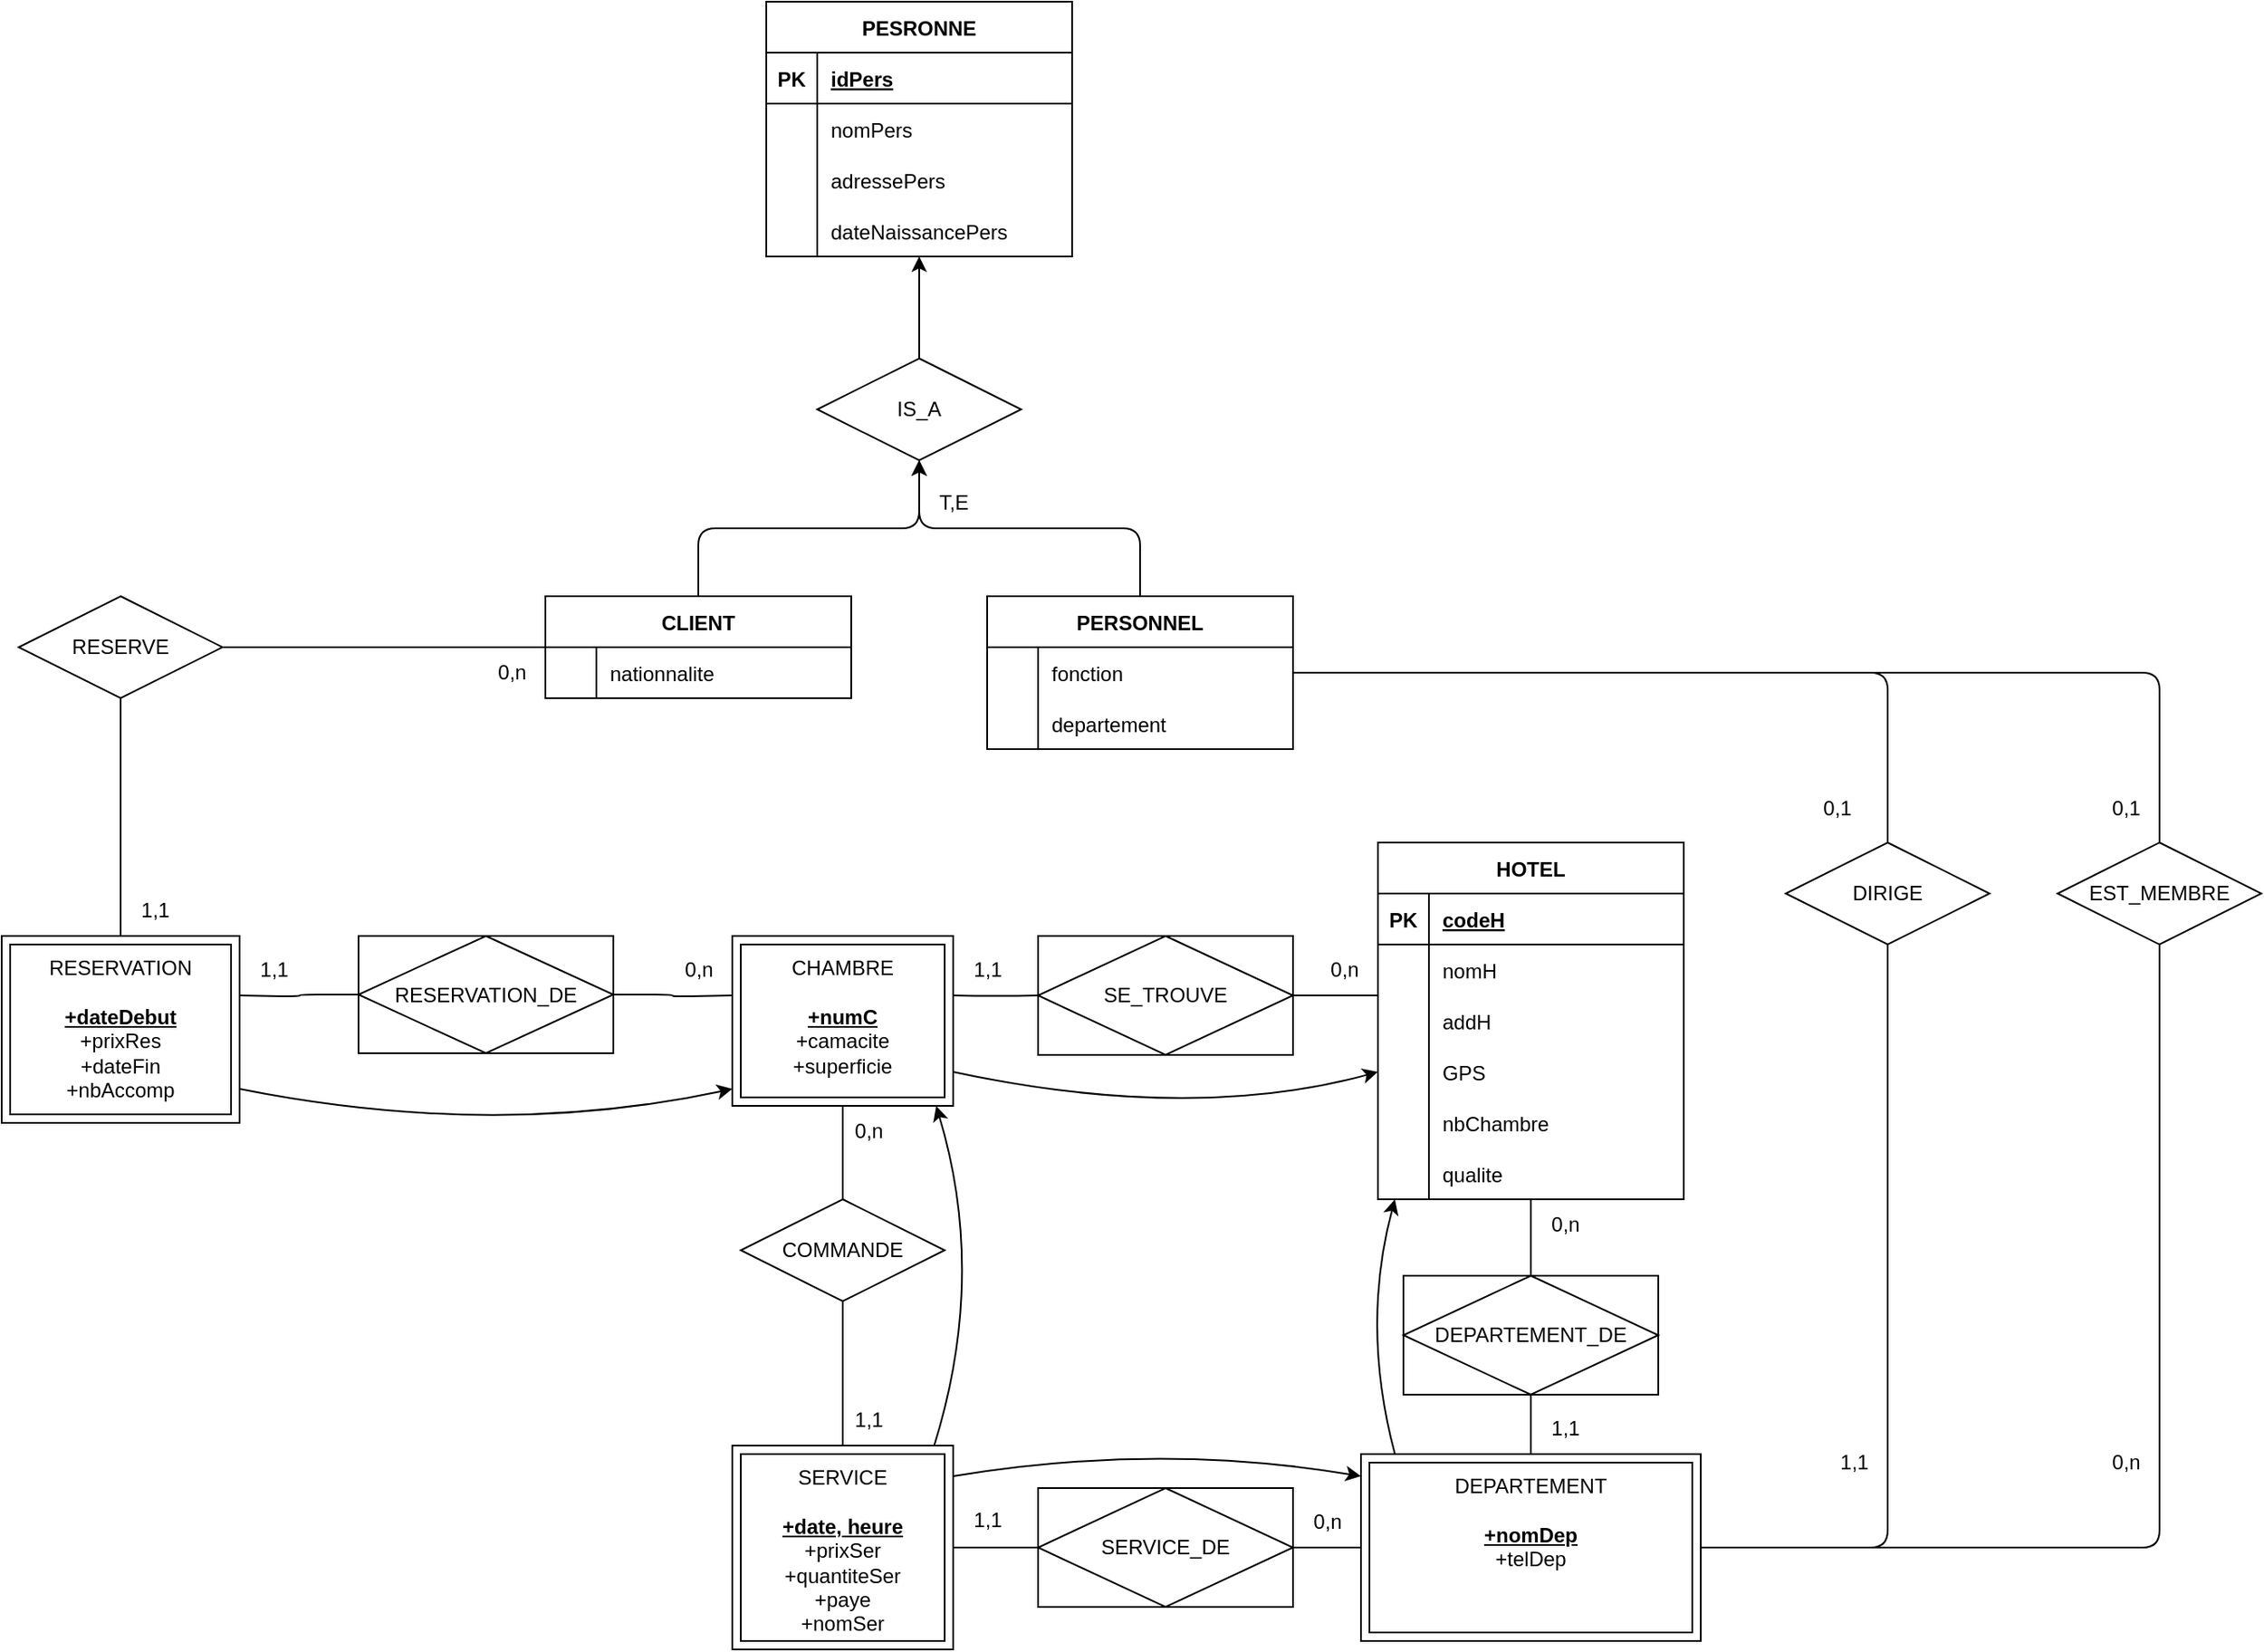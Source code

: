<mxfile><diagram id="QWNcq-WvawGQkXCSm3Km" name="Page-1"><mxGraphModel dx="1473" dy="704" grid="1" gridSize="10" guides="1" tooltips="1" connect="1" arrows="1" fold="1" page="1" pageScale="1" pageWidth="850" pageHeight="1100" math="0" shadow="0"><root><mxCell id="0"/><mxCell id="1" parent="0"/><mxCell id="20" value="PESRONNE" style="shape=table;startSize=30;container=1;collapsible=1;childLayout=tableLayout;fixedRows=1;rowLines=0;fontStyle=1;align=center;resizeLast=1;" vertex="1" parent="1"><mxGeometry x="30" y="130" width="180" height="150" as="geometry"/></mxCell><mxCell id="21" value="" style="shape=tableRow;horizontal=0;startSize=0;swimlaneHead=0;swimlaneBody=0;fillColor=none;collapsible=0;dropTarget=0;points=[[0,0.5],[1,0.5]];portConstraint=eastwest;top=0;left=0;right=0;bottom=1;" vertex="1" parent="20"><mxGeometry y="30" width="180" height="30" as="geometry"/></mxCell><mxCell id="22" value="PK" style="shape=partialRectangle;connectable=0;fillColor=none;top=0;left=0;bottom=0;right=0;fontStyle=1;overflow=hidden;" vertex="1" parent="21"><mxGeometry width="30" height="30" as="geometry"><mxRectangle width="30" height="30" as="alternateBounds"/></mxGeometry></mxCell><mxCell id="23" value="idPers" style="shape=partialRectangle;connectable=0;fillColor=none;top=0;left=0;bottom=0;right=0;align=left;spacingLeft=6;fontStyle=5;overflow=hidden;" vertex="1" parent="21"><mxGeometry x="30" width="150" height="30" as="geometry"><mxRectangle width="150" height="30" as="alternateBounds"/></mxGeometry></mxCell><mxCell id="24" value="" style="shape=tableRow;horizontal=0;startSize=0;swimlaneHead=0;swimlaneBody=0;fillColor=none;collapsible=0;dropTarget=0;points=[[0,0.5],[1,0.5]];portConstraint=eastwest;top=0;left=0;right=0;bottom=0;" vertex="1" parent="20"><mxGeometry y="60" width="180" height="30" as="geometry"/></mxCell><mxCell id="25" value="" style="shape=partialRectangle;connectable=0;fillColor=none;top=0;left=0;bottom=0;right=0;editable=1;overflow=hidden;" vertex="1" parent="24"><mxGeometry width="30" height="30" as="geometry"><mxRectangle width="30" height="30" as="alternateBounds"/></mxGeometry></mxCell><mxCell id="26" value="nomPers" style="shape=partialRectangle;connectable=0;fillColor=none;top=0;left=0;bottom=0;right=0;align=left;spacingLeft=6;overflow=hidden;" vertex="1" parent="24"><mxGeometry x="30" width="150" height="30" as="geometry"><mxRectangle width="150" height="30" as="alternateBounds"/></mxGeometry></mxCell><mxCell id="27" value="" style="shape=tableRow;horizontal=0;startSize=0;swimlaneHead=0;swimlaneBody=0;fillColor=none;collapsible=0;dropTarget=0;points=[[0,0.5],[1,0.5]];portConstraint=eastwest;top=0;left=0;right=0;bottom=0;" vertex="1" parent="20"><mxGeometry y="90" width="180" height="30" as="geometry"/></mxCell><mxCell id="28" value="" style="shape=partialRectangle;connectable=0;fillColor=none;top=0;left=0;bottom=0;right=0;editable=1;overflow=hidden;" vertex="1" parent="27"><mxGeometry width="30" height="30" as="geometry"><mxRectangle width="30" height="30" as="alternateBounds"/></mxGeometry></mxCell><mxCell id="29" value="adressePers" style="shape=partialRectangle;connectable=0;fillColor=none;top=0;left=0;bottom=0;right=0;align=left;spacingLeft=6;overflow=hidden;" vertex="1" parent="27"><mxGeometry x="30" width="150" height="30" as="geometry"><mxRectangle width="150" height="30" as="alternateBounds"/></mxGeometry></mxCell><mxCell id="30" value="" style="shape=tableRow;horizontal=0;startSize=0;swimlaneHead=0;swimlaneBody=0;fillColor=none;collapsible=0;dropTarget=0;points=[[0,0.5],[1,0.5]];portConstraint=eastwest;top=0;left=0;right=0;bottom=0;" vertex="1" parent="20"><mxGeometry y="120" width="180" height="30" as="geometry"/></mxCell><mxCell id="31" value="" style="shape=partialRectangle;connectable=0;fillColor=none;top=0;left=0;bottom=0;right=0;editable=1;overflow=hidden;" vertex="1" parent="30"><mxGeometry width="30" height="30" as="geometry"><mxRectangle width="30" height="30" as="alternateBounds"/></mxGeometry></mxCell><mxCell id="32" value="dateNaissancePers" style="shape=partialRectangle;connectable=0;fillColor=none;top=0;left=0;bottom=0;right=0;align=left;spacingLeft=6;overflow=hidden;" vertex="1" parent="30"><mxGeometry x="30" width="150" height="30" as="geometry"><mxRectangle width="150" height="30" as="alternateBounds"/></mxGeometry></mxCell><mxCell id="34" style="edgeStyle=orthogonalEdgeStyle;html=1;" edge="1" parent="1" source="33" target="20"><mxGeometry relative="1" as="geometry"/></mxCell><mxCell id="33" value="IS_A" style="shape=rhombus;perimeter=rhombusPerimeter;whiteSpace=wrap;html=1;align=center;" vertex="1" parent="1"><mxGeometry x="60" y="340" width="120" height="60" as="geometry"/></mxCell><mxCell id="77" style="edgeStyle=orthogonalEdgeStyle;html=1;" edge="1" parent="1" source="35" target="33"><mxGeometry relative="1" as="geometry"/></mxCell><mxCell id="121" style="edgeStyle=orthogonalEdgeStyle;html=1;endArrow=none;endFill=0;" edge="1" parent="1" source="35" target="120"><mxGeometry relative="1" as="geometry"/></mxCell><mxCell id="35" value="CLIENT" style="shape=table;startSize=30;container=1;collapsible=1;childLayout=tableLayout;fixedRows=1;rowLines=0;fontStyle=1;align=center;resizeLast=1;" vertex="1" parent="1"><mxGeometry x="-100" y="480" width="180" height="60" as="geometry"/></mxCell><mxCell id="45" value="" style="shape=tableRow;horizontal=0;startSize=0;swimlaneHead=0;swimlaneBody=0;fillColor=none;collapsible=0;dropTarget=0;points=[[0,0.5],[1,0.5]];portConstraint=eastwest;top=0;left=0;right=0;bottom=0;" vertex="1" parent="35"><mxGeometry y="30" width="180" height="30" as="geometry"/></mxCell><mxCell id="46" value="" style="shape=partialRectangle;connectable=0;fillColor=none;top=0;left=0;bottom=0;right=0;editable=1;overflow=hidden;" vertex="1" parent="45"><mxGeometry width="30" height="30" as="geometry"><mxRectangle width="30" height="30" as="alternateBounds"/></mxGeometry></mxCell><mxCell id="47" value="nationnalite" style="shape=partialRectangle;connectable=0;fillColor=none;top=0;left=0;bottom=0;right=0;align=left;spacingLeft=6;overflow=hidden;" vertex="1" parent="45"><mxGeometry x="30" width="150" height="30" as="geometry"><mxRectangle width="150" height="30" as="alternateBounds"/></mxGeometry></mxCell><mxCell id="78" style="edgeStyle=orthogonalEdgeStyle;html=1;" edge="1" parent="1" source="64" target="33"><mxGeometry relative="1" as="geometry"/></mxCell><mxCell id="210" style="edgeStyle=orthogonalEdgeStyle;html=1;fontSize=12;endArrow=none;endFill=0;" edge="1" parent="1" source="64" target="207"><mxGeometry relative="1" as="geometry"/></mxCell><mxCell id="235" style="edgeStyle=orthogonalEdgeStyle;html=1;fontSize=12;endArrow=none;endFill=0;" edge="1" parent="1" source="64" target="208"><mxGeometry relative="1" as="geometry"/></mxCell><mxCell id="64" value="PERSONNEL" style="shape=table;startSize=30;container=1;collapsible=1;childLayout=tableLayout;fixedRows=1;rowLines=0;fontStyle=1;align=center;resizeLast=1;" vertex="1" parent="1"><mxGeometry x="160" y="480" width="180" height="90" as="geometry"/></mxCell><mxCell id="65" value="" style="shape=tableRow;horizontal=0;startSize=0;swimlaneHead=0;swimlaneBody=0;fillColor=none;collapsible=0;dropTarget=0;points=[[0,0.5],[1,0.5]];portConstraint=eastwest;top=0;left=0;right=0;bottom=0;" vertex="1" parent="64"><mxGeometry y="30" width="180" height="30" as="geometry"/></mxCell><mxCell id="66" value="" style="shape=partialRectangle;connectable=0;fillColor=none;top=0;left=0;bottom=0;right=0;editable=1;overflow=hidden;" vertex="1" parent="65"><mxGeometry width="30" height="30" as="geometry"><mxRectangle width="30" height="30" as="alternateBounds"/></mxGeometry></mxCell><mxCell id="67" value="fonction" style="shape=partialRectangle;connectable=0;fillColor=none;top=0;left=0;bottom=0;right=0;align=left;spacingLeft=6;overflow=hidden;" vertex="1" parent="65"><mxGeometry x="30" width="150" height="30" as="geometry"><mxRectangle width="150" height="30" as="alternateBounds"/></mxGeometry></mxCell><mxCell id="74" value="" style="shape=tableRow;horizontal=0;startSize=0;swimlaneHead=0;swimlaneBody=0;fillColor=none;collapsible=0;dropTarget=0;points=[[0,0.5],[1,0.5]];portConstraint=eastwest;top=0;left=0;right=0;bottom=0;" vertex="1" parent="64"><mxGeometry y="60" width="180" height="30" as="geometry"/></mxCell><mxCell id="75" value="" style="shape=partialRectangle;connectable=0;fillColor=none;top=0;left=0;bottom=0;right=0;editable=1;overflow=hidden;" vertex="1" parent="74"><mxGeometry width="30" height="30" as="geometry"><mxRectangle width="30" height="30" as="alternateBounds"/></mxGeometry></mxCell><mxCell id="76" value="departement" style="shape=partialRectangle;connectable=0;fillColor=none;top=0;left=0;bottom=0;right=0;align=left;spacingLeft=6;overflow=hidden;" vertex="1" parent="74"><mxGeometry x="30" width="150" height="30" as="geometry"><mxRectangle width="150" height="30" as="alternateBounds"/></mxGeometry></mxCell><mxCell id="81" value="T,E" style="text;html=1;align=center;verticalAlign=middle;resizable=0;points=[];autosize=1;strokeColor=none;fillColor=none;" vertex="1" parent="1"><mxGeometry x="120" y="410" width="40" height="30" as="geometry"/></mxCell><mxCell id="183" style="edgeStyle=orthogonalEdgeStyle;curved=1;html=1;fontSize=12;endArrow=none;endFill=0;" edge="1" parent="1" source="120" target="143"><mxGeometry relative="1" as="geometry"/></mxCell><mxCell id="120" value="RESERVE" style="shape=rhombus;perimeter=rhombusPerimeter;whiteSpace=wrap;html=1;align=center;" vertex="1" parent="1"><mxGeometry x="-410" y="480" width="120" height="60" as="geometry"/></mxCell><mxCell id="189" style="edgeStyle=orthogonalEdgeStyle;curved=1;html=1;fontSize=12;endArrow=none;endFill=0;" edge="1" parent="1" target="179"><mxGeometry relative="1" as="geometry"><mxPoint x="140.0" y="715" as="sourcePoint"/></mxGeometry></mxCell><mxCell id="195" style="edgeStyle=orthogonalEdgeStyle;curved=1;html=1;fontSize=12;endArrow=none;endFill=0;" edge="1" parent="1" source="141" target="194"><mxGeometry relative="1" as="geometry"/></mxCell><mxCell id="141" value="CHAMBRE&lt;br style=&quot;font-size: 12px;&quot;&gt;&lt;br style=&quot;font-size: 12px;&quot;&gt;&lt;u&gt;&lt;b style=&quot;font-size: 12px;&quot;&gt;+numC&lt;/b&gt;&lt;br style=&quot;font-size: 12px;&quot;&gt;&lt;/u&gt;+camacite&lt;br style=&quot;font-size: 12px;&quot;&gt;+superficie" style="shape=ext;margin=3;double=1;whiteSpace=wrap;html=1;align=center;fillColor=none;verticalAlign=top;fontSize=12;" vertex="1" parent="1"><mxGeometry x="10" y="680" width="130" height="100" as="geometry"/></mxCell><mxCell id="145" style="edgeStyle=orthogonalEdgeStyle;html=1;fontSize=12;endArrow=none;endFill=0;" edge="1" parent="1" target="144"><mxGeometry relative="1" as="geometry"><mxPoint x="-280" y="715.059" as="sourcePoint"/></mxGeometry></mxCell><mxCell id="143" value="RESERVATION&lt;br style=&quot;font-size: 12px;&quot;&gt;&lt;br style=&quot;font-size: 12px;&quot;&gt;&lt;b style=&quot;font-size: 12px;&quot;&gt;&lt;u&gt;+dateDebut&lt;/u&gt;&lt;/b&gt;&lt;br style=&quot;font-size: 12px;&quot;&gt;+prixRes&lt;br style=&quot;font-size: 12px;&quot;&gt;+dateFin&lt;br&gt;+nbAccomp" style="shape=ext;margin=3;double=1;whiteSpace=wrap;html=1;align=center;fillColor=none;verticalAlign=top;fontSize=12;" vertex="1" parent="1"><mxGeometry x="-420" y="680" width="140" height="110" as="geometry"/></mxCell><mxCell id="146" style="edgeStyle=orthogonalEdgeStyle;html=1;fontSize=12;endArrow=none;endFill=0;" edge="1" parent="1" source="144"><mxGeometry relative="1" as="geometry"><mxPoint x="10" y="715.059" as="targetPoint"/></mxGeometry></mxCell><mxCell id="144" value="RESERVATION_DE" style="shape=associativeEntity;whiteSpace=wrap;html=1;align=center;fontSize=12;fillColor=none;" vertex="1" parent="1"><mxGeometry x="-210" y="680" width="150" height="69" as="geometry"/></mxCell><mxCell id="154" value="HOTEL" style="shape=table;startSize=30;container=1;collapsible=1;childLayout=tableLayout;fixedRows=1;rowLines=0;fontStyle=1;align=center;resizeLast=1;" vertex="1" parent="1"><mxGeometry x="390" y="625" width="180" height="210" as="geometry"/></mxCell><mxCell id="155" value="" style="shape=tableRow;horizontal=0;startSize=0;swimlaneHead=0;swimlaneBody=0;fillColor=none;collapsible=0;dropTarget=0;points=[[0,0.5],[1,0.5]];portConstraint=eastwest;top=0;left=0;right=0;bottom=1;" vertex="1" parent="154"><mxGeometry y="30" width="180" height="30" as="geometry"/></mxCell><mxCell id="156" value="PK" style="shape=partialRectangle;connectable=0;fillColor=none;top=0;left=0;bottom=0;right=0;fontStyle=1;overflow=hidden;" vertex="1" parent="155"><mxGeometry width="30" height="30" as="geometry"><mxRectangle width="30" height="30" as="alternateBounds"/></mxGeometry></mxCell><mxCell id="157" value="codeH" style="shape=partialRectangle;connectable=0;fillColor=none;top=0;left=0;bottom=0;right=0;align=left;spacingLeft=6;fontStyle=5;overflow=hidden;" vertex="1" parent="155"><mxGeometry x="30" width="150" height="30" as="geometry"><mxRectangle width="150" height="30" as="alternateBounds"/></mxGeometry></mxCell><mxCell id="158" value="" style="shape=tableRow;horizontal=0;startSize=0;swimlaneHead=0;swimlaneBody=0;fillColor=none;collapsible=0;dropTarget=0;points=[[0,0.5],[1,0.5]];portConstraint=eastwest;top=0;left=0;right=0;bottom=0;" vertex="1" parent="154"><mxGeometry y="60" width="180" height="30" as="geometry"/></mxCell><mxCell id="159" value="" style="shape=partialRectangle;connectable=0;fillColor=none;top=0;left=0;bottom=0;right=0;editable=1;overflow=hidden;" vertex="1" parent="158"><mxGeometry width="30" height="30" as="geometry"><mxRectangle width="30" height="30" as="alternateBounds"/></mxGeometry></mxCell><mxCell id="160" value="nomH" style="shape=partialRectangle;connectable=0;fillColor=none;top=0;left=0;bottom=0;right=0;align=left;spacingLeft=6;overflow=hidden;" vertex="1" parent="158"><mxGeometry x="30" width="150" height="30" as="geometry"><mxRectangle width="150" height="30" as="alternateBounds"/></mxGeometry></mxCell><mxCell id="161" value="" style="shape=tableRow;horizontal=0;startSize=0;swimlaneHead=0;swimlaneBody=0;fillColor=none;collapsible=0;dropTarget=0;points=[[0,0.5],[1,0.5]];portConstraint=eastwest;top=0;left=0;right=0;bottom=0;" vertex="1" parent="154"><mxGeometry y="90" width="180" height="30" as="geometry"/></mxCell><mxCell id="162" value="" style="shape=partialRectangle;connectable=0;fillColor=none;top=0;left=0;bottom=0;right=0;editable=1;overflow=hidden;" vertex="1" parent="161"><mxGeometry width="30" height="30" as="geometry"><mxRectangle width="30" height="30" as="alternateBounds"/></mxGeometry></mxCell><mxCell id="163" value="addH" style="shape=partialRectangle;connectable=0;fillColor=none;top=0;left=0;bottom=0;right=0;align=left;spacingLeft=6;overflow=hidden;" vertex="1" parent="161"><mxGeometry x="30" width="150" height="30" as="geometry"><mxRectangle width="150" height="30" as="alternateBounds"/></mxGeometry></mxCell><mxCell id="164" value="" style="shape=tableRow;horizontal=0;startSize=0;swimlaneHead=0;swimlaneBody=0;fillColor=none;collapsible=0;dropTarget=0;points=[[0,0.5],[1,0.5]];portConstraint=eastwest;top=0;left=0;right=0;bottom=0;" vertex="1" parent="154"><mxGeometry y="120" width="180" height="30" as="geometry"/></mxCell><mxCell id="165" value="" style="shape=partialRectangle;connectable=0;fillColor=none;top=0;left=0;bottom=0;right=0;editable=1;overflow=hidden;" vertex="1" parent="164"><mxGeometry width="30" height="30" as="geometry"><mxRectangle width="30" height="30" as="alternateBounds"/></mxGeometry></mxCell><mxCell id="166" value="GPS" style="shape=partialRectangle;connectable=0;fillColor=none;top=0;left=0;bottom=0;right=0;align=left;spacingLeft=6;overflow=hidden;" vertex="1" parent="164"><mxGeometry x="30" width="150" height="30" as="geometry"><mxRectangle width="150" height="30" as="alternateBounds"/></mxGeometry></mxCell><mxCell id="170" value="" style="shape=tableRow;horizontal=0;startSize=0;swimlaneHead=0;swimlaneBody=0;fillColor=none;collapsible=0;dropTarget=0;points=[[0,0.5],[1,0.5]];portConstraint=eastwest;top=0;left=0;right=0;bottom=0;" vertex="1" parent="154"><mxGeometry y="150" width="180" height="30" as="geometry"/></mxCell><mxCell id="171" value="" style="shape=partialRectangle;connectable=0;fillColor=none;top=0;left=0;bottom=0;right=0;editable=1;overflow=hidden;" vertex="1" parent="170"><mxGeometry width="30" height="30" as="geometry"><mxRectangle width="30" height="30" as="alternateBounds"/></mxGeometry></mxCell><mxCell id="172" value="nbChambre" style="shape=partialRectangle;connectable=0;fillColor=none;top=0;left=0;bottom=0;right=0;align=left;spacingLeft=6;overflow=hidden;" vertex="1" parent="170"><mxGeometry x="30" width="150" height="30" as="geometry"><mxRectangle width="150" height="30" as="alternateBounds"/></mxGeometry></mxCell><mxCell id="173" value="" style="shape=tableRow;horizontal=0;startSize=0;swimlaneHead=0;swimlaneBody=0;fillColor=none;collapsible=0;dropTarget=0;points=[[0,0.5],[1,0.5]];portConstraint=eastwest;top=0;left=0;right=0;bottom=0;" vertex="1" parent="154"><mxGeometry y="180" width="180" height="30" as="geometry"/></mxCell><mxCell id="174" value="" style="shape=partialRectangle;connectable=0;fillColor=none;top=0;left=0;bottom=0;right=0;editable=1;overflow=hidden;" vertex="1" parent="173"><mxGeometry width="30" height="30" as="geometry"><mxRectangle width="30" height="30" as="alternateBounds"/></mxGeometry></mxCell><mxCell id="175" value="qualite" style="shape=partialRectangle;connectable=0;fillColor=none;top=0;left=0;bottom=0;right=0;align=left;spacingLeft=6;overflow=hidden;" vertex="1" parent="173"><mxGeometry x="30" width="150" height="30" as="geometry"><mxRectangle width="150" height="30" as="alternateBounds"/></mxGeometry></mxCell><mxCell id="191" style="edgeStyle=orthogonalEdgeStyle;curved=1;html=1;fontSize=12;endArrow=none;endFill=0;" edge="1" parent="1" source="179"><mxGeometry relative="1" as="geometry"><mxPoint x="390.0" y="715" as="targetPoint"/></mxGeometry></mxCell><mxCell id="179" value="SE_TROUVE" style="shape=associativeEntity;whiteSpace=wrap;html=1;align=center;fontSize=12;fillColor=none;" vertex="1" parent="1"><mxGeometry x="190" y="680" width="150" height="70" as="geometry"/></mxCell><mxCell id="192" value="" style="endArrow=classic;html=1;fontSize=12;curved=1;" edge="1" parent="1"><mxGeometry width="50" height="50" relative="1" as="geometry"><mxPoint x="-280" y="770" as="sourcePoint"/><mxPoint x="10" y="770" as="targetPoint"/><Array as="points"><mxPoint x="-130" y="800"/></Array></mxGeometry></mxCell><mxCell id="193" value="" style="endArrow=classic;html=1;fontSize=12;curved=1;" edge="1" parent="1"><mxGeometry width="50" height="50" relative="1" as="geometry"><mxPoint x="140" y="760" as="sourcePoint"/><mxPoint x="390" y="760" as="targetPoint"/><Array as="points"><mxPoint x="280" y="790"/></Array></mxGeometry></mxCell><mxCell id="197" style="edgeStyle=orthogonalEdgeStyle;curved=1;html=1;fontSize=12;endArrow=none;endFill=0;" edge="1" parent="1" source="194" target="196"><mxGeometry relative="1" as="geometry"/></mxCell><mxCell id="194" value="COMMANDE" style="shape=rhombus;perimeter=rhombusPerimeter;whiteSpace=wrap;html=1;align=center;" vertex="1" parent="1"><mxGeometry x="15" y="835" width="120" height="60" as="geometry"/></mxCell><mxCell id="201" style="edgeStyle=orthogonalEdgeStyle;curved=1;html=1;fontSize=12;endArrow=none;endFill=0;" edge="1" parent="1" source="196" target="198"><mxGeometry relative="1" as="geometry"/></mxCell><mxCell id="196" value="SERVICE&lt;br&gt;&lt;br style=&quot;font-size: 12px;&quot;&gt;&lt;u&gt;&lt;b style=&quot;font-size: 12px;&quot;&gt;+date, heure&lt;/b&gt;&lt;br style=&quot;font-size: 12px;&quot;&gt;&lt;/u&gt;+prixSer&lt;br style=&quot;font-size: 12px;&quot;&gt;+quantiteSer&lt;br&gt;+paye&lt;br&gt;+nomSer" style="shape=ext;margin=3;double=1;whiteSpace=wrap;html=1;align=center;fillColor=none;verticalAlign=top;fontSize=12;" vertex="1" parent="1"><mxGeometry x="10" y="980" width="130" height="120" as="geometry"/></mxCell><mxCell id="202" style="edgeStyle=orthogonalEdgeStyle;curved=1;html=1;fontSize=12;endArrow=none;endFill=0;" edge="1" parent="1" source="198" target="199"><mxGeometry relative="1" as="geometry"/></mxCell><mxCell id="198" value="SERVICE_DE" style="shape=associativeEntity;whiteSpace=wrap;html=1;align=center;fontSize=12;fillColor=none;" vertex="1" parent="1"><mxGeometry x="190" y="1005" width="150" height="70" as="geometry"/></mxCell><mxCell id="199" value="DEPARTEMENT&lt;br&gt;&lt;br style=&quot;font-size: 12px;&quot;&gt;&lt;u&gt;&lt;b style=&quot;font-size: 12px;&quot;&gt;+nomDep&lt;/b&gt;&lt;/u&gt;&lt;br style=&quot;font-size: 12px;&quot;&gt;+telDep" style="shape=ext;margin=3;double=1;whiteSpace=wrap;html=1;align=center;fillColor=none;verticalAlign=top;fontSize=12;" vertex="1" parent="1"><mxGeometry x="380" y="985" width="200" height="110" as="geometry"/></mxCell><mxCell id="205" style="edgeStyle=orthogonalEdgeStyle;curved=1;html=1;fontSize=12;endArrow=none;endFill=0;" edge="1" parent="1" source="203" target="154"><mxGeometry relative="1" as="geometry"/></mxCell><mxCell id="206" style="edgeStyle=orthogonalEdgeStyle;curved=1;html=1;fontSize=12;endArrow=none;endFill=0;" edge="1" parent="1" source="203" target="199"><mxGeometry relative="1" as="geometry"/></mxCell><mxCell id="203" value="DEPARTEMENT_DE" style="shape=associativeEntity;whiteSpace=wrap;html=1;align=center;fontSize=12;fillColor=none;" vertex="1" parent="1"><mxGeometry x="405" y="880" width="150" height="70" as="geometry"/></mxCell><mxCell id="211" style="edgeStyle=orthogonalEdgeStyle;html=1;fontSize=12;endArrow=none;endFill=0;" edge="1" parent="1" source="207" target="199"><mxGeometry relative="1" as="geometry"><Array as="points"><mxPoint x="690" y="1040"/></Array></mxGeometry></mxCell><mxCell id="207" value="DIRIGE" style="shape=rhombus;perimeter=rhombusPerimeter;whiteSpace=wrap;html=1;align=center;" vertex="1" parent="1"><mxGeometry x="630" y="625" width="120" height="60" as="geometry"/></mxCell><mxCell id="212" style="edgeStyle=orthogonalEdgeStyle;html=1;fontSize=12;endArrow=none;endFill=0;" edge="1" parent="1" source="208" target="199"><mxGeometry relative="1" as="geometry"><Array as="points"><mxPoint x="850" y="1040"/></Array></mxGeometry></mxCell><mxCell id="208" value="EST_MEMBRE" style="shape=rhombus;perimeter=rhombusPerimeter;whiteSpace=wrap;html=1;align=center;" vertex="1" parent="1"><mxGeometry x="790" y="625" width="120" height="60" as="geometry"/></mxCell><mxCell id="213" value="" style="endArrow=classic;html=1;fontSize=12;curved=1;" edge="1" parent="1"><mxGeometry width="50" height="50" relative="1" as="geometry"><mxPoint x="400" y="985" as="sourcePoint"/><mxPoint x="400" y="835" as="targetPoint"/><Array as="points"><mxPoint x="380" y="910"/></Array></mxGeometry></mxCell><mxCell id="214" value="" style="endArrow=classic;html=1;fontSize=12;curved=1;" edge="1" parent="1"><mxGeometry width="50" height="50" relative="1" as="geometry"><mxPoint x="140" y="998" as="sourcePoint"/><mxPoint x="380" y="998" as="targetPoint"/><Array as="points"><mxPoint x="260" y="978"/></Array></mxGeometry></mxCell><mxCell id="215" value="" style="endArrow=classic;html=1;fontSize=12;curved=1;entryX=1;entryY=1;entryDx=0;entryDy=0;" edge="1" parent="1"><mxGeometry width="50" height="50" relative="1" as="geometry"><mxPoint x="128.82" y="980" as="sourcePoint"/><mxPoint x="130" y="780" as="targetPoint"/><Array as="points"><mxPoint x="160" y="880"/></Array></mxGeometry></mxCell><mxCell id="219" value="0,n" style="text;html=1;align=center;verticalAlign=middle;resizable=0;points=[];autosize=1;strokeColor=none;fillColor=none;" vertex="1" parent="1"><mxGeometry x="-140" y="510" width="40" height="30" as="geometry"/></mxCell><mxCell id="221" value="1,1" style="text;html=1;align=center;verticalAlign=middle;resizable=0;points=[];autosize=1;strokeColor=none;fillColor=none;" vertex="1" parent="1"><mxGeometry x="-350" y="650" width="40" height="30" as="geometry"/></mxCell><mxCell id="222" value="1,1" style="text;html=1;align=center;verticalAlign=middle;resizable=0;points=[];autosize=1;strokeColor=none;fillColor=none;" vertex="1" parent="1"><mxGeometry x="-280" y="685" width="40" height="30" as="geometry"/></mxCell><mxCell id="223" value="0,n" style="text;html=1;align=center;verticalAlign=middle;resizable=0;points=[];autosize=1;strokeColor=none;fillColor=none;" vertex="1" parent="1"><mxGeometry x="-30" y="685" width="40" height="30" as="geometry"/></mxCell><mxCell id="224" value="1,1" style="text;html=1;align=center;verticalAlign=middle;resizable=0;points=[];autosize=1;strokeColor=none;fillColor=none;" vertex="1" parent="1"><mxGeometry x="140" y="685" width="40" height="30" as="geometry"/></mxCell><mxCell id="225" value="0,n" style="text;html=1;align=center;verticalAlign=middle;resizable=0;points=[];autosize=1;strokeColor=none;fillColor=none;" vertex="1" parent="1"><mxGeometry x="350" y="685" width="40" height="30" as="geometry"/></mxCell><mxCell id="226" value="0,n" style="text;html=1;align=center;verticalAlign=middle;resizable=0;points=[];autosize=1;strokeColor=none;fillColor=none;" vertex="1" parent="1"><mxGeometry x="70" y="780" width="40" height="30" as="geometry"/></mxCell><mxCell id="227" value="1,1" style="text;html=1;align=center;verticalAlign=middle;resizable=0;points=[];autosize=1;strokeColor=none;fillColor=none;" vertex="1" parent="1"><mxGeometry x="70" y="950" width="40" height="30" as="geometry"/></mxCell><mxCell id="228" value="1,1" style="text;html=1;align=center;verticalAlign=middle;resizable=0;points=[];autosize=1;strokeColor=none;fillColor=none;" vertex="1" parent="1"><mxGeometry x="140" y="1009" width="40" height="30" as="geometry"/></mxCell><mxCell id="229" value="0,n" style="text;html=1;align=center;verticalAlign=middle;resizable=0;points=[];autosize=1;strokeColor=none;fillColor=none;" vertex="1" parent="1"><mxGeometry x="340" y="1010" width="40" height="30" as="geometry"/></mxCell><mxCell id="230" value="1,1" style="text;html=1;align=center;verticalAlign=middle;resizable=0;points=[];autosize=1;strokeColor=none;fillColor=none;" vertex="1" parent="1"><mxGeometry x="480" y="955" width="40" height="30" as="geometry"/></mxCell><mxCell id="231" value="0,n" style="text;html=1;align=center;verticalAlign=middle;resizable=0;points=[];autosize=1;strokeColor=none;fillColor=none;" vertex="1" parent="1"><mxGeometry x="480" y="835" width="40" height="30" as="geometry"/></mxCell><mxCell id="232" value="1,1" style="text;html=1;align=center;verticalAlign=middle;resizable=0;points=[];autosize=1;strokeColor=none;fillColor=none;" vertex="1" parent="1"><mxGeometry x="650" y="975" width="40" height="30" as="geometry"/></mxCell><mxCell id="233" value="0,n" style="text;html=1;align=center;verticalAlign=middle;resizable=0;points=[];autosize=1;strokeColor=none;fillColor=none;" vertex="1" parent="1"><mxGeometry x="810" y="975" width="40" height="30" as="geometry"/></mxCell><mxCell id="234" value="0,1" style="text;html=1;align=center;verticalAlign=middle;resizable=0;points=[];autosize=1;strokeColor=none;fillColor=none;" vertex="1" parent="1"><mxGeometry x="640" y="590" width="40" height="30" as="geometry"/></mxCell><mxCell id="236" value="0,1" style="text;html=1;align=center;verticalAlign=middle;resizable=0;points=[];autosize=1;strokeColor=none;fillColor=none;" vertex="1" parent="1"><mxGeometry x="810" y="590" width="40" height="30" as="geometry"/></mxCell></root></mxGraphModel></diagram></mxfile>